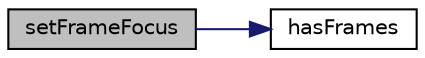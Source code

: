 digraph "setFrameFocus"
{
  edge [fontname="Helvetica",fontsize="10",labelfontname="Helvetica",labelfontsize="10"];
  node [fontname="Helvetica",fontsize="10",shape=record];
  rankdir="LR";
  Node1 [label="setFrameFocus",height=0.2,width=0.4,color="black", fillcolor="grey75", style="filled" fontcolor="black"];
  Node1 -> Node2 [color="midnightblue",fontsize="10",style="solid",fontname="Helvetica"];
  Node2 [label="hasFrames",height=0.2,width=0.4,color="black", fillcolor="white", style="filled",URL="$class_simple_frameset.html#a4569206f3852952d58cf437f998f660b"];
}
